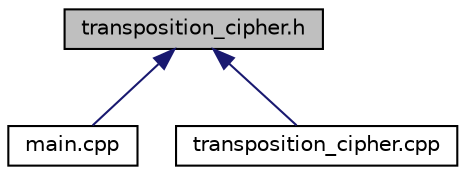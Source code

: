 digraph "transposition_cipher.h"
{
 // LATEX_PDF_SIZE
  edge [fontname="Helvetica",fontsize="10",labelfontname="Helvetica",labelfontsize="10"];
  node [fontname="Helvetica",fontsize="10",shape=record];
  Node1 [label="transposition_cipher.h",height=0.2,width=0.4,color="black", fillcolor="grey75", style="filled", fontcolor="black",tooltip="Заголовочный файл для шифра маршрутной перестановки."];
  Node1 -> Node2 [dir="back",color="midnightblue",fontsize="10",style="solid",fontname="Helvetica"];
  Node2 [label="main.cpp",height=0.2,width=0.4,color="black", fillcolor="white", style="filled",URL="$main_8cpp.html",tooltip="Основа для работы программы шифра маршрутной перестановки."];
  Node1 -> Node3 [dir="back",color="midnightblue",fontsize="10",style="solid",fontname="Helvetica"];
  Node3 [label="transposition_cipher.cpp",height=0.2,width=0.4,color="black", fillcolor="white", style="filled",URL="$transposition__cipher_8cpp.html",tooltip="Реализация шифра маршрутной перестановки."];
}
